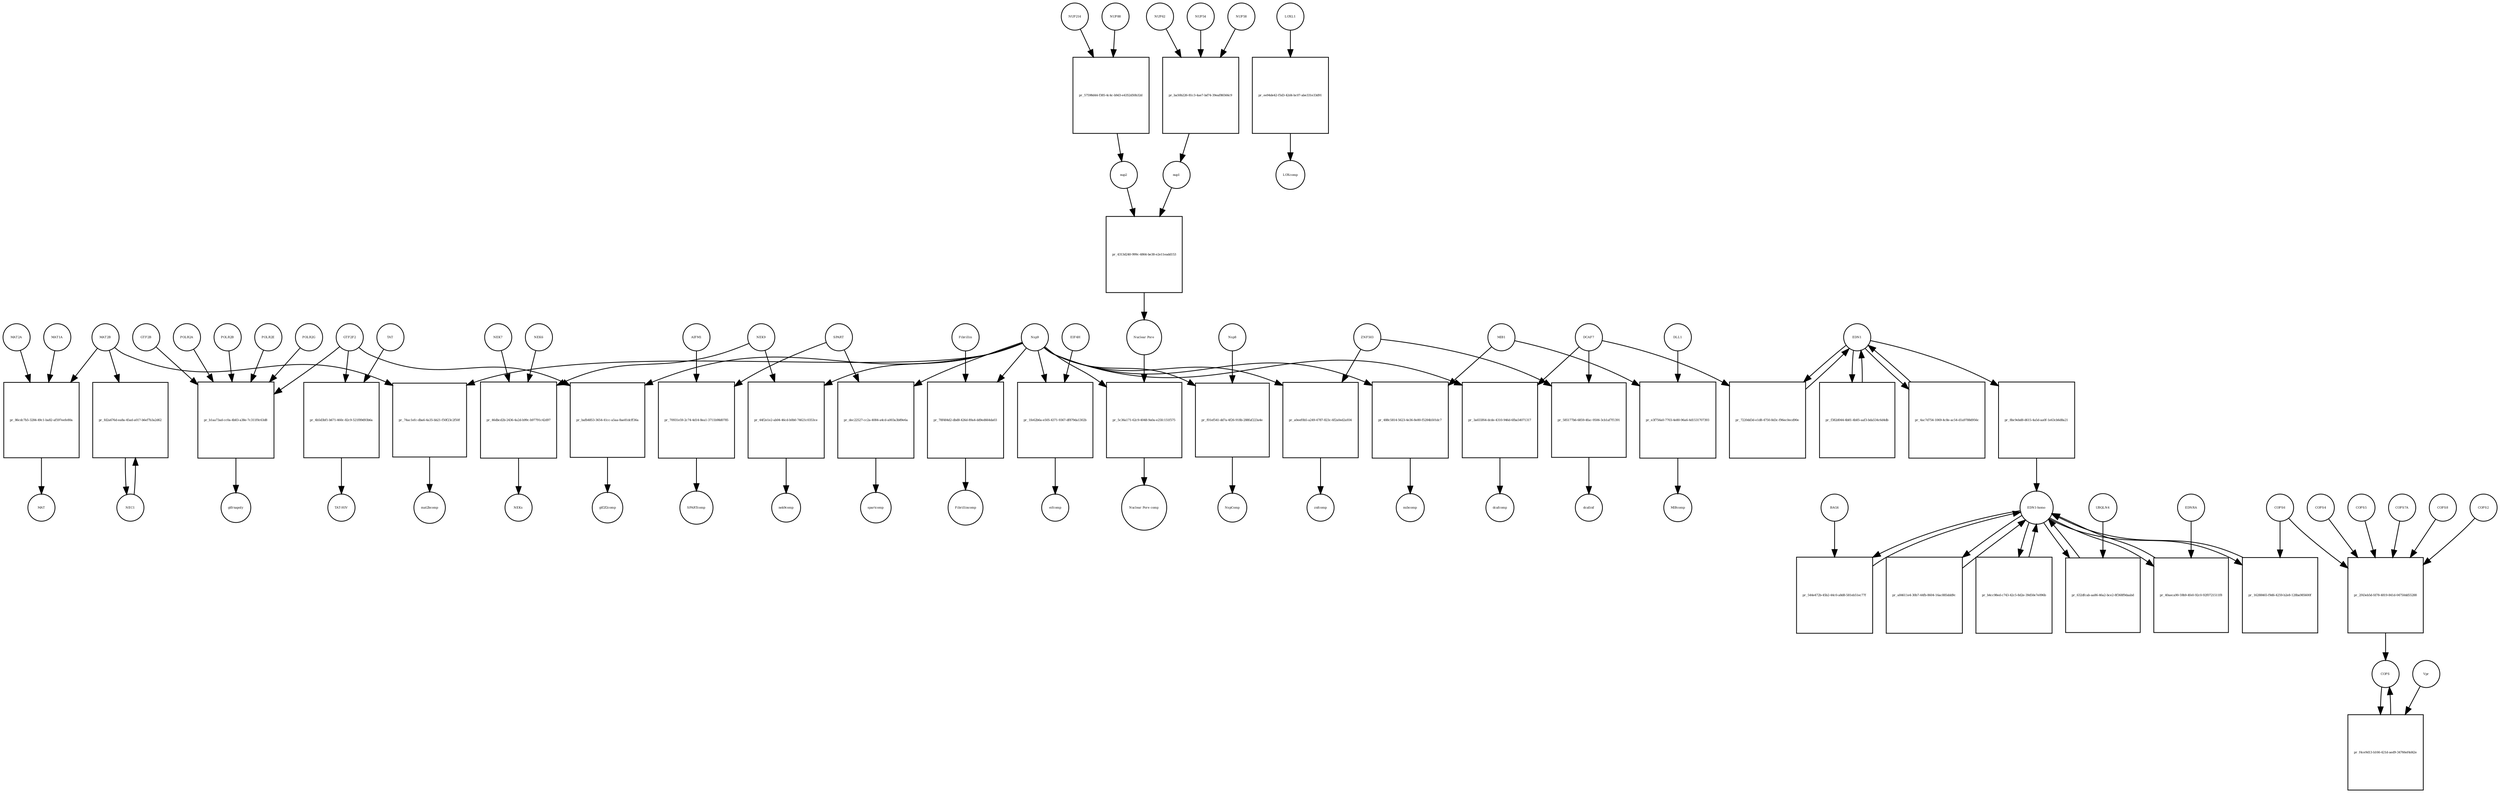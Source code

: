 strict digraph  {
EDN1 [annotation=urn_miriam_uniprot_P05305, bipartite=0, cls=macromolecule, fontsize=4, label=EDN1, shape=circle];
"pr_7220dd3d-e1d8-4750-8d3c-f96ec0ecd90e" [annotation="", bipartite=1, cls=process, fontsize=4, label="pr_7220dd3d-e1d8-4750-8d3c-f96ec0ecd90e", shape=square];
DCAF7 [annotation="urn_miriam_uniprot_P61962|urn_miriam_pubmed_16887337|urn_miriam_pubmed_16949367", bipartite=0, cls=macromolecule, fontsize=4, label=DCAF7, shape=circle];
"pr_4ac7d754-1069-4c8e-ac54-d1a9788d956c" [annotation="", bipartite=1, cls=process, fontsize=4, label="pr_4ac7d754-1069-4c8e-ac54-d1a9788d956c", shape=square];
MAT2B [annotation="urn_miriam_uniprot_Q9NZL9|urn_miriam_pubmed_10644686|urn_miriam_pubmed_23189196|urn_miriam_pubmed_25075345|urn_miriam_pubmed_23425511", bipartite=0, cls=macromolecule, fontsize=4, label=MAT2B, shape=circle];
"pr_74ac1efc-dba6-4a35-bb21-f50f23c2f50f" [annotation="", bipartite=1, cls=process, fontsize=4, label="pr_74ac1efc-dba6-4a35-bb21-f50f23c2f50f", shape=square];
Nsp9 [annotation="urn_miriam_uniprot_P0DTD1|urn_miriam_ncbiprotein_YP_009725305", bipartite=0, cls=macromolecule, fontsize=4, label=Nsp9, shape=circle];
mat2bcomp [annotation="", bipartite=0, cls=complex, fontsize=4, label=mat2bcomp, shape=circle];
GTF2F2 [annotation="urn_miriam_uniprot_P13984|urn_miriam_pubmed_10428810", bipartite=0, cls=macromolecule, fontsize=4, label=GTF2F2, shape=circle];
"pr_bafb4853-3654-41cc-a5aa-8ae81dcff36a" [annotation="", bipartite=1, cls=process, fontsize=4, label="pr_bafb4853-3654-41cc-a5aa-8ae81dcff36a", shape=square];
gtf2f2comp [annotation="", bipartite=0, cls=complex, fontsize=4, label=gtf2f2comp, shape=circle];
"pr_78f484d2-dbd8-426d-89a4-dd9ed664da03" [annotation="", bipartite=1, cls=process, fontsize=4, label="pr_78f484d2-dbd8-426d-89a4-dd9ed664da03", shape=square];
Fibrillin [annotation="", bipartite=0, cls=complex, fontsize=4, label=Fibrillin, shape=circle];
Fibrillincomp [annotation="", bipartite=0, cls=complex, fontsize=4, label=Fibrillincomp, shape=circle];
"pr_44f2e1e2-ab04-46cd-b0b0-74621c0353ce" [annotation="", bipartite=1, cls=process, fontsize=4, label="pr_44f2e1e2-ab04-46cd-b0b0-74621c0353ce", shape=square];
NEK9 [annotation=urn_miriam_uniprot_Q8TD19, bipartite=0, cls=macromolecule, fontsize=4, label=NEK9, shape=circle];
nek9comp [annotation="", bipartite=0, cls=complex, fontsize=4, label=nek9comp, shape=circle];
SPART [annotation=urn_miriam_uniprot_Q8N0X7, bipartite=0, cls=macromolecule, fontsize=4, label=SPART, shape=circle];
"pr_dec22527-cc2a-4084-a4cd-a003a3b89e6a" [annotation="", bipartite=1, cls=process, fontsize=4, label="pr_dec22527-cc2a-4084-a4cd-a003a3b89e6a", shape=square];
spartcomp [annotation="", bipartite=0, cls=complex, fontsize=4, label=spartcomp, shape=circle];
"pr_1fe62b6a-e505-4371-9367-df879da1302b" [annotation="", bipartite=1, cls=process, fontsize=4, label="pr_1fe62b6a-e505-4371-9367-df879da1302b", shape=square];
EIF4H [annotation="urn_miriam_uniprot_Q15056|urn_miriam_pubmed_10585411|urn_miriam_pubmed_11418588", bipartite=0, cls=macromolecule, fontsize=4, label=EIF4H, shape=circle];
eifcomp [annotation="", bipartite=0, cls=complex, fontsize=4, label=eifcomp, shape=circle];
"pr_3a655f64-dcde-4310-946d-6fba54071317" [annotation="", bipartite=1, cls=process, fontsize=4, label="pr_3a655f64-dcde-4310-946d-6fba54071317", shape=square];
dcafcomp [annotation="", bipartite=0, cls=complex, fontsize=4, label=dcafcomp, shape=circle];
"pr_a0eef0b5-a249-4787-823c-6f2a0ed2a934" [annotation="", bipartite=1, cls=process, fontsize=4, label="pr_a0eef0b5-a249-4787-823c-6f2a0ed2a934", shape=square];
ZNF503 [annotation=urn_miriam_uniprot_Q96F45, bipartite=0, cls=macromolecule, fontsize=4, label=ZNF503, shape=circle];
znfcomp [annotation="", bipartite=0, cls=complex, fontsize=4, label=znfcomp, shape=circle];
MIB1 [annotation="urn_miriam_uniprot_Q86YT6|urn_miriam_pubmed_24185901", bipartite=0, cls=macromolecule, fontsize=4, label=MIB1, shape=circle];
"pr_488c5814-5623-4e36-8e80-f5284b501dc7" [annotation="", bipartite=1, cls=process, fontsize=4, label="pr_488c5814-5623-4e36-8e80-f5284b501dc7", shape=square];
mibcomp [annotation="", bipartite=0, cls=complex, fontsize=4, label=mibcomp, shape=circle];
"pr_585177b6-6859-4fac-9506-3cb1af7f1391" [annotation="", bipartite=1, cls=process, fontsize=4, label="pr_585177b6-6859-4fac-9506-3cb1af7f1391", shape=square];
dcafznf [annotation="", bipartite=0, cls=complex, fontsize=4, label=dcafznf, shape=circle];
"pr_5c36a171-62c9-4048-9a0a-e25fc151f575" [annotation="", bipartite=1, cls=process, fontsize=4, label="pr_5c36a171-62c9-4048-9a0a-e25fc151f575", shape=square];
"Nuclear Pore" [annotation="", bipartite=0, cls=complex, fontsize=4, label="Nuclear Pore", shape=circle];
"Nuclear Pore comp" [annotation="", bipartite=0, cls=complex, fontsize=4, label="Nuclear Pore comp", shape=circle];
NUP214 [annotation=urn_miriam_uniprot_P35658, bipartite=0, cls=macromolecule, fontsize=4, label=NUP214, shape=circle];
"pr_57598d44-f385-4c4c-b9d3-e4352d50b32d" [annotation="", bipartite=1, cls=process, fontsize=4, label="pr_57598d44-f385-4c4c-b9d3-e4352d50b32d", shape=square];
NUP88 [annotation="urn_miriam_uniprot_Q99567|urn_miriam_pubmed_30543681", bipartite=0, cls=macromolecule, fontsize=4, label=NUP88, shape=circle];
nup2 [annotation="", bipartite=0, cls=complex, fontsize=4, label=nup2, shape=circle];
nup1 [annotation="", bipartite=0, cls=complex, fontsize=4, label=nup1, shape=circle];
"pr_4313d240-999c-4864-be38-e2e11eadd153" [annotation="", bipartite=1, cls=process, fontsize=4, label="pr_4313d240-999c-4864-be38-e2e11eadd153", shape=square];
NUP54 [annotation=urn_miriam_uniprot_Q7Z3B4, bipartite=0, cls=macromolecule, fontsize=4, label=NUP54, shape=circle];
"pr_ba50b226-81c3-4ae7-bd74-39eaf86566c9" [annotation="", bipartite=1, cls=process, fontsize=4, label="pr_ba50b226-81c3-4ae7-bd74-39eaf86566c9", shape=square];
NUP58 [annotation=urn_miriam_uniprot_Q9BVL2, bipartite=0, cls=macromolecule, fontsize=4, label=NUP58, shape=circle];
NUP62 [annotation=urn_miriam_uniprot_P37198, bipartite=0, cls=macromolecule, fontsize=4, label=NUP62, shape=circle];
"pr_b1aa73ad-cc0a-4b83-a38e-7c311f0c63d8" [annotation="", bipartite=1, cls=process, fontsize=4, label="pr_b1aa73ad-cc0a-4b83-a38e-7c311f0c63d8", shape=square];
gtfrnapoly [annotation="", bipartite=0, cls=complex, fontsize=4, label=gtfrnapoly, shape=circle];
GTF2B [annotation="", bipartite=0, cls=macromolecule, fontsize=4, label=GTF2B, shape=circle];
POLR2A [annotation=urn_miriam_uniprot_P30876, bipartite=0, cls=macromolecule, fontsize=4, label=POLR2A, shape=circle];
POLR2B [annotation="", bipartite=0, cls=macromolecule, fontsize=4, label=POLR2B, shape=circle];
POLR2E [annotation="", bipartite=0, cls=macromolecule, fontsize=4, label=POLR2E, shape=circle];
POLR2G [annotation="", bipartite=0, cls=macromolecule, fontsize=4, label=POLR2G, shape=circle];
"pr_4b5d3bf1-b671-460c-82c9-521f89d93b6a" [annotation="", bipartite=1, cls=process, fontsize=4, label="pr_4b5d3bf1-b671-460c-82c9-521f89d93b6a", shape=square];
TAT [annotation="", bipartite=0, cls=macromolecule, fontsize=4, label=TAT, shape=circle];
"TAT-HIV" [annotation="", bipartite=0, cls=complex, fontsize=4, label="TAT-HIV", shape=circle];
"pr_46dbcd2b-2436-4a2d-b99c-b97791c42d97" [annotation="", bipartite=1, cls=process, fontsize=4, label="pr_46dbcd2b-2436-4a2d-b99c-b97791c42d97", shape=square];
NEKs [annotation="", bipartite=0, cls=complex, fontsize=4, label=NEKs, shape=circle];
NEK7 [annotation="", bipartite=0, cls=macromolecule, fontsize=4, label=NEK7, shape=circle];
NEK6 [annotation="", bipartite=0, cls=macromolecule, fontsize=4, label=NEK6, shape=circle];
"pr_8bc9ebd8-d615-4a5d-aa0f-1e63cb6d8a21" [annotation="", bipartite=1, cls=process, fontsize=4, label="pr_8bc9ebd8-d615-4a5d-aa0f-1e63cb6d8a21", shape=square];
"EDN1-homo" [annotation="", bipartite=0, cls=complex, fontsize=4, label="EDN1-homo", shape=circle];
"pr_f382d044-4b81-4b85-aaf3-bda534c6d4db" [annotation="", bipartite=1, cls=process, fontsize=4, label="pr_f382d044-4b81-4b85-aaf3-bda534c6d4db", shape=square];
"pr_544e472b-45b2-44c0-a8d8-581eb51ec77f" [annotation="", bipartite=1, cls=process, fontsize=4, label="pr_544e472b-45b2-44c0-a8d8-581eb51ec77f", shape=square];
BAG6 [annotation="", bipartite=0, cls=macromolecule, fontsize=4, label=BAG6, shape=circle];
"pr_a84611e4-30b7-44fb-8604-16ac885ddd9c" [annotation="", bipartite=1, cls=process, fontsize=4, label="pr_a84611e4-30b7-44fb-8604-16ac885ddd9c", shape=square];
"pr_b4cc98ed-c743-42c5-8d2e-39d50e7e096b" [annotation="", bipartite=1, cls=process, fontsize=4, label="pr_b4cc98ed-c743-42c5-8d2e-39d50e7e096b", shape=square];
COPS2 [annotation="", bipartite=0, cls=macromolecule, fontsize=4, label=COPS2, shape=circle];
"pr_2f43eb5d-fd78-4819-841d-04750dd55288" [annotation="", bipartite=1, cls=process, fontsize=4, label="pr_2f43eb5d-fd78-4819-841d-04750dd55288", shape=square];
COPS [annotation="", bipartite=0, cls=complex, fontsize=4, label=COPS, shape=circle];
COPS4 [annotation="", bipartite=0, cls=macromolecule, fontsize=4, label=COPS4, shape=circle];
COPS5 [annotation="", bipartite=0, cls=macromolecule, fontsize=4, label=COPS5, shape=circle];
COPS6 [annotation="", bipartite=0, cls=macromolecule, fontsize=4, label=COPS6, shape=circle];
COPS7A [annotation="", bipartite=0, cls=macromolecule, fontsize=4, label=COPS7A, shape=circle];
COPS8 [annotation="", bipartite=0, cls=macromolecule, fontsize=4, label=COPS8, shape=circle];
Vpr [annotation="", bipartite=0, cls=macromolecule, fontsize=4, label=Vpr, shape=circle];
"pr_f4ce9d13-b166-421d-aed9-34766ef4d42e" [annotation="", bipartite=1, cls=process, fontsize=4, label="pr_f4ce9d13-b166-421d-aed9-34766ef4d42e", shape=square];
"pr_16288465-f9d6-4259-b2e8-128ba985600f" [annotation="", bipartite=1, cls=process, fontsize=4, label="pr_16288465-f9d6-4259-b2e8-128ba985600f", shape=square];
"pr_632dfcab-aa86-46a2-bce2-8f368f9daabd" [annotation="", bipartite=1, cls=process, fontsize=4, label="pr_632dfcab-aa86-46a2-bce2-8f368f9daabd", shape=square];
UBQLN4 [annotation="", bipartite=0, cls=macromolecule, fontsize=4, label=UBQLN4, shape=circle];
"pr_40aeca90-59b9-4fe0-92c0-92f0721511f8" [annotation="", bipartite=1, cls=process, fontsize=4, label="pr_40aeca90-59b9-4fe0-92c0-92f0721511f8", shape=square];
EDNRA [annotation="", bipartite=0, cls=macromolecule, fontsize=4, label=EDNRA, shape=circle];
"pr_f01ef541-dd7a-4f26-918b-288faf223a4e" [annotation="", bipartite=1, cls=process, fontsize=4, label="pr_f01ef541-dd7a-4f26-918b-288faf223a4e", shape=square];
Nsp8 [annotation="urn_miriam_uniprot_P0DTD1|urn_miriam_ncbiprotein_YP_009725304", bipartite=0, cls=macromolecule, fontsize=4, label=Nsp8, shape=circle];
NspComp [annotation="", bipartite=0, cls=complex, fontsize=4, label=NspComp, shape=circle];
AIFM1 [annotation="", bipartite=0, cls=macromolecule, fontsize=4, label=AIFM1, shape=circle];
"pr_70931e59-2c74-4d14-8ea1-3711b98d0785" [annotation="", bipartite=1, cls=process, fontsize=4, label="pr_70931e59-2c74-4d14-8ea1-3711b98d0785", shape=square];
SPARTcomp [annotation="", bipartite=0, cls=complex, fontsize=4, label=SPARTcomp, shape=circle];
MAT1A [annotation="", bipartite=0, cls=macromolecule, fontsize=4, label=MAT1A, shape=circle];
"pr_86cdc7b5-3284-49c1-ba82-af597eefe80a" [annotation="", bipartite=1, cls=process, fontsize=4, label="pr_86cdc7b5-3284-49c1-ba82-af597eefe80a", shape=square];
MAT [annotation="", bipartite=0, cls=complex, fontsize=4, label=MAT, shape=circle];
MAT2A [annotation="", bipartite=0, cls=macromolecule, fontsize=4, label=MAT2A, shape=circle];
LOXL1 [annotation="", bipartite=0, cls=macromolecule, fontsize=4, label=LOXL1, shape=circle];
"pr_ee94de42-f5d3-42d4-bc07-abe331e33d91" [annotation="", bipartite=1, cls=process, fontsize=4, label="pr_ee94de42-f5d3-42d4-bc07-abe331e33d91", shape=square];
LOXcomp [annotation="", bipartite=0, cls=complex, fontsize=4, label=LOXcomp, shape=circle];
"pr_fd2a676d-ea8a-45ad-a017-b6ef7b3a2d62" [annotation="", bipartite=1, cls=process, fontsize=4, label="pr_fd2a676d-ea8a-45ad-a017-b6ef7b3a2d62", shape=square];
NEC1 [annotation="", bipartite=0, cls=complex, fontsize=4, label=NEC1, shape=circle];
"pr_e3f756a0-7703-4e80-96a6-4d1531707393" [annotation="", bipartite=1, cls=process, fontsize=4, label="pr_e3f756a0-7703-4e80-96a6-4d1531707393", shape=square];
DLL1 [annotation="", bipartite=0, cls=macromolecule, fontsize=4, label=DLL1, shape=circle];
MIBcomp [annotation="", bipartite=0, cls=complex, fontsize=4, label=MIBcomp, shape=circle];
EDN1 -> "pr_7220dd3d-e1d8-4750-8d3c-f96ec0ecd90e"  [annotation="", interaction_type=consumption];
EDN1 -> "pr_4ac7d754-1069-4c8e-ac54-d1a9788d956c"  [annotation="", interaction_type=consumption];
EDN1 -> "pr_8bc9ebd8-d615-4a5d-aa0f-1e63cb6d8a21"  [annotation="", interaction_type=consumption];
EDN1 -> "pr_f382d044-4b81-4b85-aaf3-bda534c6d4db"  [annotation="", interaction_type=consumption];
"pr_7220dd3d-e1d8-4750-8d3c-f96ec0ecd90e" -> EDN1  [annotation="", interaction_type=production];
DCAF7 -> "pr_7220dd3d-e1d8-4750-8d3c-f96ec0ecd90e"  [annotation=urn_miriam_pubmed_27880803, interaction_type=catalysis];
DCAF7 -> "pr_3a655f64-dcde-4310-946d-6fba54071317"  [annotation="", interaction_type=consumption];
DCAF7 -> "pr_585177b6-6859-4fac-9506-3cb1af7f1391"  [annotation="", interaction_type=consumption];
"pr_4ac7d754-1069-4c8e-ac54-d1a9788d956c" -> EDN1  [annotation="", interaction_type=production];
MAT2B -> "pr_74ac1efc-dba6-4a35-bb21-f50f23c2f50f"  [annotation="", interaction_type=consumption];
MAT2B -> "pr_86cdc7b5-3284-49c1-ba82-af597eefe80a"  [annotation="", interaction_type=consumption];
MAT2B -> "pr_fd2a676d-ea8a-45ad-a017-b6ef7b3a2d62"  [annotation="", interaction_type=consumption];
"pr_74ac1efc-dba6-4a35-bb21-f50f23c2f50f" -> mat2bcomp  [annotation="", interaction_type=production];
Nsp9 -> "pr_74ac1efc-dba6-4a35-bb21-f50f23c2f50f"  [annotation="", interaction_type=consumption];
Nsp9 -> "pr_bafb4853-3654-41cc-a5aa-8ae81dcff36a"  [annotation="", interaction_type=consumption];
Nsp9 -> "pr_78f484d2-dbd8-426d-89a4-dd9ed664da03"  [annotation="", interaction_type=consumption];
Nsp9 -> "pr_44f2e1e2-ab04-46cd-b0b0-74621c0353ce"  [annotation="", interaction_type=consumption];
Nsp9 -> "pr_dec22527-cc2a-4084-a4cd-a003a3b89e6a"  [annotation="", interaction_type=consumption];
Nsp9 -> "pr_1fe62b6a-e505-4371-9367-df879da1302b"  [annotation="", interaction_type=consumption];
Nsp9 -> "pr_3a655f64-dcde-4310-946d-6fba54071317"  [annotation="", interaction_type=consumption];
Nsp9 -> "pr_a0eef0b5-a249-4787-823c-6f2a0ed2a934"  [annotation="", interaction_type=consumption];
Nsp9 -> "pr_488c5814-5623-4e36-8e80-f5284b501dc7"  [annotation="", interaction_type=consumption];
Nsp9 -> "pr_5c36a171-62c9-4048-9a0a-e25fc151f575"  [annotation="", interaction_type=consumption];
Nsp9 -> "pr_f01ef541-dd7a-4f26-918b-288faf223a4e"  [annotation="", interaction_type=consumption];
GTF2F2 -> "pr_bafb4853-3654-41cc-a5aa-8ae81dcff36a"  [annotation="", interaction_type=consumption];
GTF2F2 -> "pr_b1aa73ad-cc0a-4b83-a38e-7c311f0c63d8"  [annotation="", interaction_type=consumption];
GTF2F2 -> "pr_4b5d3bf1-b671-460c-82c9-521f89d93b6a"  [annotation="", interaction_type=consumption];
"pr_bafb4853-3654-41cc-a5aa-8ae81dcff36a" -> gtf2f2comp  [annotation="", interaction_type=production];
"pr_78f484d2-dbd8-426d-89a4-dd9ed664da03" -> Fibrillincomp  [annotation="", interaction_type=production];
Fibrillin -> "pr_78f484d2-dbd8-426d-89a4-dd9ed664da03"  [annotation="", interaction_type=consumption];
"pr_44f2e1e2-ab04-46cd-b0b0-74621c0353ce" -> nek9comp  [annotation="", interaction_type=production];
NEK9 -> "pr_44f2e1e2-ab04-46cd-b0b0-74621c0353ce"  [annotation="", interaction_type=consumption];
NEK9 -> "pr_46dbcd2b-2436-4a2d-b99c-b97791c42d97"  [annotation="", interaction_type=consumption];
SPART -> "pr_dec22527-cc2a-4084-a4cd-a003a3b89e6a"  [annotation="", interaction_type=consumption];
SPART -> "pr_70931e59-2c74-4d14-8ea1-3711b98d0785"  [annotation="", interaction_type=consumption];
"pr_dec22527-cc2a-4084-a4cd-a003a3b89e6a" -> spartcomp  [annotation="", interaction_type=production];
"pr_1fe62b6a-e505-4371-9367-df879da1302b" -> eifcomp  [annotation="", interaction_type=production];
EIF4H -> "pr_1fe62b6a-e505-4371-9367-df879da1302b"  [annotation="", interaction_type=consumption];
"pr_3a655f64-dcde-4310-946d-6fba54071317" -> dcafcomp  [annotation="", interaction_type=production];
"pr_a0eef0b5-a249-4787-823c-6f2a0ed2a934" -> znfcomp  [annotation="", interaction_type=production];
ZNF503 -> "pr_a0eef0b5-a249-4787-823c-6f2a0ed2a934"  [annotation="", interaction_type=consumption];
ZNF503 -> "pr_585177b6-6859-4fac-9506-3cb1af7f1391"  [annotation="", interaction_type=consumption];
MIB1 -> "pr_488c5814-5623-4e36-8e80-f5284b501dc7"  [annotation="", interaction_type=consumption];
MIB1 -> "pr_e3f756a0-7703-4e80-96a6-4d1531707393"  [annotation="", interaction_type=consumption];
"pr_488c5814-5623-4e36-8e80-f5284b501dc7" -> mibcomp  [annotation="", interaction_type=production];
"pr_585177b6-6859-4fac-9506-3cb1af7f1391" -> dcafznf  [annotation="", interaction_type=production];
"pr_5c36a171-62c9-4048-9a0a-e25fc151f575" -> "Nuclear Pore comp"  [annotation="", interaction_type=production];
"Nuclear Pore" -> "pr_5c36a171-62c9-4048-9a0a-e25fc151f575"  [annotation="", interaction_type=consumption];
NUP214 -> "pr_57598d44-f385-4c4c-b9d3-e4352d50b32d"  [annotation="", interaction_type=consumption];
"pr_57598d44-f385-4c4c-b9d3-e4352d50b32d" -> nup2  [annotation="", interaction_type=production];
NUP88 -> "pr_57598d44-f385-4c4c-b9d3-e4352d50b32d"  [annotation="", interaction_type=consumption];
nup2 -> "pr_4313d240-999c-4864-be38-e2e11eadd153"  [annotation="", interaction_type=consumption];
nup1 -> "pr_4313d240-999c-4864-be38-e2e11eadd153"  [annotation="", interaction_type=consumption];
"pr_4313d240-999c-4864-be38-e2e11eadd153" -> "Nuclear Pore"  [annotation="", interaction_type=production];
NUP54 -> "pr_ba50b226-81c3-4ae7-bd74-39eaf86566c9"  [annotation="", interaction_type=consumption];
"pr_ba50b226-81c3-4ae7-bd74-39eaf86566c9" -> nup1  [annotation="", interaction_type=production];
NUP58 -> "pr_ba50b226-81c3-4ae7-bd74-39eaf86566c9"  [annotation="", interaction_type=consumption];
NUP62 -> "pr_ba50b226-81c3-4ae7-bd74-39eaf86566c9"  [annotation="", interaction_type=consumption];
"pr_b1aa73ad-cc0a-4b83-a38e-7c311f0c63d8" -> gtfrnapoly  [annotation="", interaction_type=production];
GTF2B -> "pr_b1aa73ad-cc0a-4b83-a38e-7c311f0c63d8"  [annotation="", interaction_type=consumption];
POLR2A -> "pr_b1aa73ad-cc0a-4b83-a38e-7c311f0c63d8"  [annotation="", interaction_type=consumption];
POLR2B -> "pr_b1aa73ad-cc0a-4b83-a38e-7c311f0c63d8"  [annotation="", interaction_type=consumption];
POLR2E -> "pr_b1aa73ad-cc0a-4b83-a38e-7c311f0c63d8"  [annotation="", interaction_type=consumption];
POLR2G -> "pr_b1aa73ad-cc0a-4b83-a38e-7c311f0c63d8"  [annotation="", interaction_type=consumption];
"pr_4b5d3bf1-b671-460c-82c9-521f89d93b6a" -> "TAT-HIV"  [annotation="", interaction_type=production];
TAT -> "pr_4b5d3bf1-b671-460c-82c9-521f89d93b6a"  [annotation="", interaction_type=consumption];
"pr_46dbcd2b-2436-4a2d-b99c-b97791c42d97" -> NEKs  [annotation="", interaction_type=production];
NEK7 -> "pr_46dbcd2b-2436-4a2d-b99c-b97791c42d97"  [annotation="", interaction_type=consumption];
NEK6 -> "pr_46dbcd2b-2436-4a2d-b99c-b97791c42d97"  [annotation="", interaction_type=consumption];
"pr_8bc9ebd8-d615-4a5d-aa0f-1e63cb6d8a21" -> "EDN1-homo"  [annotation="", interaction_type=production];
"EDN1-homo" -> "pr_544e472b-45b2-44c0-a8d8-581eb51ec77f"  [annotation="", interaction_type=consumption];
"EDN1-homo" -> "pr_a84611e4-30b7-44fb-8604-16ac885ddd9c"  [annotation="", interaction_type=consumption];
"EDN1-homo" -> "pr_b4cc98ed-c743-42c5-8d2e-39d50e7e096b"  [annotation="", interaction_type=consumption];
"EDN1-homo" -> "pr_16288465-f9d6-4259-b2e8-128ba985600f"  [annotation="", interaction_type=consumption];
"EDN1-homo" -> "pr_632dfcab-aa86-46a2-bce2-8f368f9daabd"  [annotation="", interaction_type=consumption];
"EDN1-homo" -> "pr_40aeca90-59b9-4fe0-92c0-92f0721511f8"  [annotation="", interaction_type=consumption];
"pr_f382d044-4b81-4b85-aaf3-bda534c6d4db" -> EDN1  [annotation="", interaction_type=production];
"pr_544e472b-45b2-44c0-a8d8-581eb51ec77f" -> "EDN1-homo"  [annotation="", interaction_type=production];
BAG6 -> "pr_544e472b-45b2-44c0-a8d8-581eb51ec77f"  [annotation="", interaction_type=consumption];
"pr_a84611e4-30b7-44fb-8604-16ac885ddd9c" -> "EDN1-homo"  [annotation="", interaction_type=production];
"pr_b4cc98ed-c743-42c5-8d2e-39d50e7e096b" -> "EDN1-homo"  [annotation="", interaction_type=production];
COPS2 -> "pr_2f43eb5d-fd78-4819-841d-04750dd55288"  [annotation="", interaction_type=consumption];
"pr_2f43eb5d-fd78-4819-841d-04750dd55288" -> COPS  [annotation="", interaction_type=production];
COPS -> "pr_f4ce9d13-b166-421d-aed9-34766ef4d42e"  [annotation="", interaction_type=consumption];
COPS4 -> "pr_2f43eb5d-fd78-4819-841d-04750dd55288"  [annotation="", interaction_type=consumption];
COPS5 -> "pr_2f43eb5d-fd78-4819-841d-04750dd55288"  [annotation="", interaction_type=consumption];
COPS6 -> "pr_2f43eb5d-fd78-4819-841d-04750dd55288"  [annotation="", interaction_type=consumption];
COPS6 -> "pr_16288465-f9d6-4259-b2e8-128ba985600f"  [annotation="", interaction_type=consumption];
COPS7A -> "pr_2f43eb5d-fd78-4819-841d-04750dd55288"  [annotation="", interaction_type=consumption];
COPS8 -> "pr_2f43eb5d-fd78-4819-841d-04750dd55288"  [annotation="", interaction_type=consumption];
Vpr -> "pr_f4ce9d13-b166-421d-aed9-34766ef4d42e"  [annotation="", interaction_type=consumption];
"pr_f4ce9d13-b166-421d-aed9-34766ef4d42e" -> COPS  [annotation="", interaction_type=production];
"pr_16288465-f9d6-4259-b2e8-128ba985600f" -> "EDN1-homo"  [annotation="", interaction_type=production];
"pr_632dfcab-aa86-46a2-bce2-8f368f9daabd" -> "EDN1-homo"  [annotation="", interaction_type=production];
UBQLN4 -> "pr_632dfcab-aa86-46a2-bce2-8f368f9daabd"  [annotation="", interaction_type=consumption];
"pr_40aeca90-59b9-4fe0-92c0-92f0721511f8" -> "EDN1-homo"  [annotation="", interaction_type=production];
EDNRA -> "pr_40aeca90-59b9-4fe0-92c0-92f0721511f8"  [annotation="", interaction_type=consumption];
"pr_f01ef541-dd7a-4f26-918b-288faf223a4e" -> NspComp  [annotation="", interaction_type=production];
Nsp8 -> "pr_f01ef541-dd7a-4f26-918b-288faf223a4e"  [annotation="", interaction_type=consumption];
AIFM1 -> "pr_70931e59-2c74-4d14-8ea1-3711b98d0785"  [annotation="", interaction_type=consumption];
"pr_70931e59-2c74-4d14-8ea1-3711b98d0785" -> SPARTcomp  [annotation="", interaction_type=production];
MAT1A -> "pr_86cdc7b5-3284-49c1-ba82-af597eefe80a"  [annotation="", interaction_type=consumption];
"pr_86cdc7b5-3284-49c1-ba82-af597eefe80a" -> MAT  [annotation="", interaction_type=production];
MAT2A -> "pr_86cdc7b5-3284-49c1-ba82-af597eefe80a"  [annotation="", interaction_type=consumption];
LOXL1 -> "pr_ee94de42-f5d3-42d4-bc07-abe331e33d91"  [annotation="", interaction_type=consumption];
"pr_ee94de42-f5d3-42d4-bc07-abe331e33d91" -> LOXcomp  [annotation="", interaction_type=production];
"pr_fd2a676d-ea8a-45ad-a017-b6ef7b3a2d62" -> NEC1  [annotation="", interaction_type=production];
NEC1 -> "pr_fd2a676d-ea8a-45ad-a017-b6ef7b3a2d62"  [annotation="", interaction_type=consumption];
"pr_e3f756a0-7703-4e80-96a6-4d1531707393" -> MIBcomp  [annotation="", interaction_type=production];
DLL1 -> "pr_e3f756a0-7703-4e80-96a6-4d1531707393"  [annotation="", interaction_type=consumption];
}
